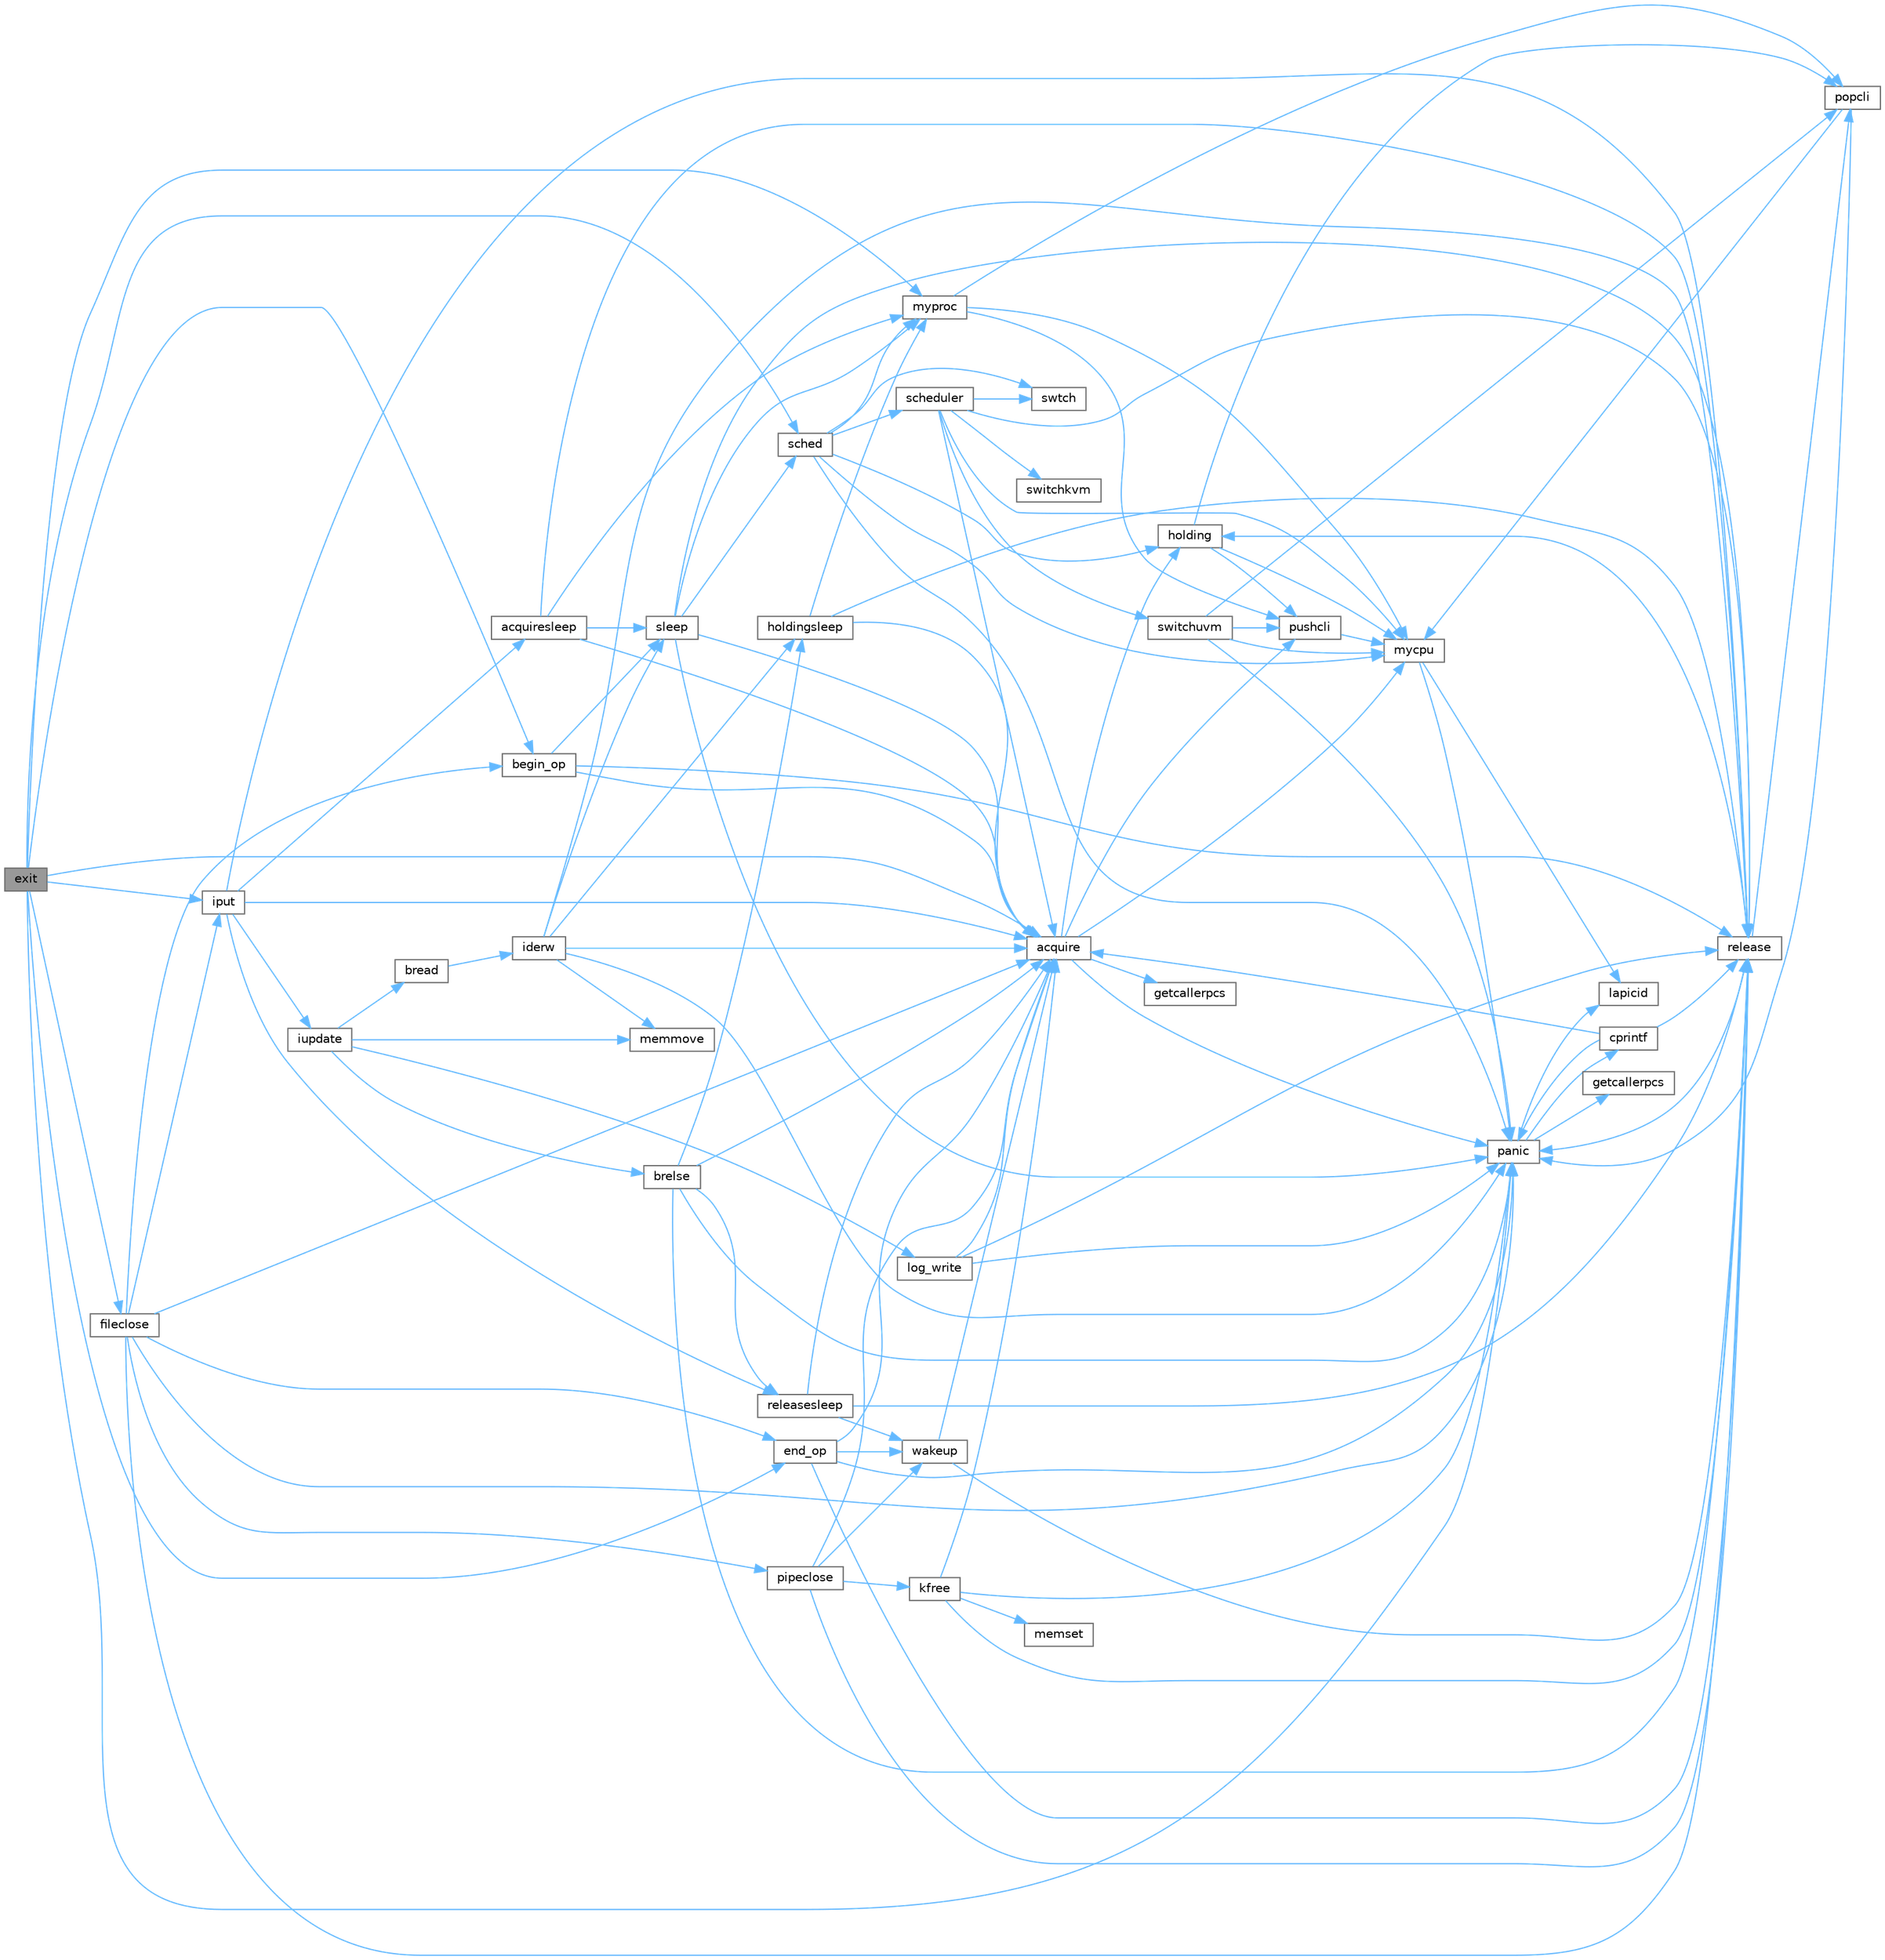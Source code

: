 digraph "exit"
{
 // LATEX_PDF_SIZE
  bgcolor="transparent";
  edge [fontname=Helvetica,fontsize=10,labelfontname=Helvetica,labelfontsize=10];
  node [fontname=Helvetica,fontsize=10,shape=box,height=0.2,width=0.4];
  rankdir="LR";
  Node1 [id="Node000001",label="exit",height=0.2,width=0.4,color="gray40", fillcolor="grey60", style="filled", fontcolor="black",tooltip=" "];
  Node1 -> Node2 [id="edge113_Node000001_Node000002",color="steelblue1",style="solid",tooltip=" "];
  Node2 [id="Node000002",label="acquire",height=0.2,width=0.4,color="grey40", fillcolor="white", style="filled",URL="$d3/d2d/spinlock_8c.html#aed377f16a085b00de3a4b32392adbdfb",tooltip=" "];
  Node2 -> Node3 [id="edge114_Node000002_Node000003",color="steelblue1",style="solid",tooltip=" "];
  Node3 [id="Node000003",label="getcallerpcs",height=0.2,width=0.4,color="grey40", fillcolor="white", style="filled",URL="$d3/d2d/spinlock_8c.html#a6ac35304ea80f01086b47edcc2328010",tooltip=" "];
  Node2 -> Node4 [id="edge115_Node000002_Node000004",color="steelblue1",style="solid",tooltip=" "];
  Node4 [id="Node000004",label="holding",height=0.2,width=0.4,color="grey40", fillcolor="white", style="filled",URL="$d3/d2d/spinlock_8c.html#aea48df3e5cfb903179ad3dc78ab502d9",tooltip=" "];
  Node4 -> Node5 [id="edge116_Node000004_Node000005",color="steelblue1",style="solid",tooltip=" "];
  Node5 [id="Node000005",label="mycpu",height=0.2,width=0.4,color="grey40", fillcolor="white", style="filled",URL="$d3/dda/proc_8c.html#ad427959ad025dabd8cd393b27ec39160",tooltip=" "];
  Node5 -> Node6 [id="edge117_Node000005_Node000006",color="steelblue1",style="solid",tooltip=" "];
  Node6 [id="Node000006",label="lapicid",height=0.2,width=0.4,color="grey40", fillcolor="white", style="filled",URL="$dc/df6/lapic_8c.html#a627f7996b64f99d885244a5102c85164",tooltip=" "];
  Node5 -> Node7 [id="edge118_Node000005_Node000007",color="steelblue1",style="solid",tooltip=" "];
  Node7 [id="Node000007",label="panic",height=0.2,width=0.4,color="grey40", fillcolor="white", style="filled",URL="$d0/d56/console_8c.html#a95c0aca5d6d7487933984f08b189917a",tooltip=" "];
  Node7 -> Node8 [id="edge119_Node000007_Node000008",color="steelblue1",style="solid",tooltip=" "];
  Node8 [id="Node000008",label="cprintf",height=0.2,width=0.4,color="grey40", fillcolor="white", style="filled",URL="$d0/d56/console_8c.html#a90f0742d846503e4ed1804f1df421ec6",tooltip=" "];
  Node8 -> Node2 [id="edge120_Node000008_Node000002",color="steelblue1",style="solid",tooltip=" "];
  Node8 -> Node7 [id="edge121_Node000008_Node000007",color="steelblue1",style="solid",tooltip=" "];
  Node8 -> Node9 [id="edge122_Node000008_Node000009",color="steelblue1",style="solid",tooltip=" "];
  Node9 [id="Node000009",label="release",height=0.2,width=0.4,color="grey40", fillcolor="white", style="filled",URL="$d3/d2d/spinlock_8c.html#a1cee376aa9a00e754bf5481cd5f3d97b",tooltip=" "];
  Node9 -> Node4 [id="edge123_Node000009_Node000004",color="steelblue1",style="solid",tooltip=" "];
  Node9 -> Node7 [id="edge124_Node000009_Node000007",color="steelblue1",style="solid",tooltip=" "];
  Node9 -> Node10 [id="edge125_Node000009_Node000010",color="steelblue1",style="solid",tooltip=" "];
  Node10 [id="Node000010",label="popcli",height=0.2,width=0.4,color="grey40", fillcolor="white", style="filled",URL="$d3/d2d/spinlock_8c.html#ae3424f669269fef400ce29c3aeb43fdb",tooltip=" "];
  Node10 -> Node5 [id="edge126_Node000010_Node000005",color="steelblue1",style="solid",tooltip=" "];
  Node10 -> Node7 [id="edge127_Node000010_Node000007",color="steelblue1",style="solid",tooltip=" "];
  Node7 -> Node11 [id="edge128_Node000007_Node000011",color="steelblue1",style="solid",tooltip=" "];
  Node11 [id="Node000011",label="getcallerpcs",height=0.2,width=0.4,color="grey40", fillcolor="white", style="filled",URL="$d5/d64/defs_8h.html#a4105de9e2969515d6c6c795c4386f69f",tooltip=" "];
  Node7 -> Node6 [id="edge129_Node000007_Node000006",color="steelblue1",style="solid",tooltip=" "];
  Node4 -> Node10 [id="edge130_Node000004_Node000010",color="steelblue1",style="solid",tooltip=" "];
  Node4 -> Node12 [id="edge131_Node000004_Node000012",color="steelblue1",style="solid",tooltip=" "];
  Node12 [id="Node000012",label="pushcli",height=0.2,width=0.4,color="grey40", fillcolor="white", style="filled",URL="$d3/d2d/spinlock_8c.html#a206b749d1b7768dadce61cbcde7e0f1c",tooltip=" "];
  Node12 -> Node5 [id="edge132_Node000012_Node000005",color="steelblue1",style="solid",tooltip=" "];
  Node2 -> Node5 [id="edge133_Node000002_Node000005",color="steelblue1",style="solid",tooltip=" "];
  Node2 -> Node7 [id="edge134_Node000002_Node000007",color="steelblue1",style="solid",tooltip=" "];
  Node2 -> Node12 [id="edge135_Node000002_Node000012",color="steelblue1",style="solid",tooltip=" "];
  Node1 -> Node13 [id="edge136_Node000001_Node000013",color="steelblue1",style="solid",tooltip=" "];
  Node13 [id="Node000013",label="begin_op",height=0.2,width=0.4,color="grey40", fillcolor="white", style="filled",URL="$d7/df8/log_8c.html#ac96aa31ffc0500e749c62c4d377c21c9",tooltip=" "];
  Node13 -> Node2 [id="edge137_Node000013_Node000002",color="steelblue1",style="solid",tooltip=" "];
  Node13 -> Node9 [id="edge138_Node000013_Node000009",color="steelblue1",style="solid",tooltip=" "];
  Node13 -> Node14 [id="edge139_Node000013_Node000014",color="steelblue1",style="solid",tooltip=" "];
  Node14 [id="Node000014",label="sleep",height=0.2,width=0.4,color="grey40", fillcolor="white", style="filled",URL="$d3/dda/proc_8c.html#ae70cc0370342e46f6db3bec367232457",tooltip=" "];
  Node14 -> Node2 [id="edge140_Node000014_Node000002",color="steelblue1",style="solid",tooltip=" "];
  Node14 -> Node15 [id="edge141_Node000014_Node000015",color="steelblue1",style="solid",tooltip=" "];
  Node15 [id="Node000015",label="myproc",height=0.2,width=0.4,color="grey40", fillcolor="white", style="filled",URL="$d3/dda/proc_8c.html#a41af0935f3989aae450cf8988cd9c3a9",tooltip=" "];
  Node15 -> Node5 [id="edge142_Node000015_Node000005",color="steelblue1",style="solid",tooltip=" "];
  Node15 -> Node10 [id="edge143_Node000015_Node000010",color="steelblue1",style="solid",tooltip=" "];
  Node15 -> Node12 [id="edge144_Node000015_Node000012",color="steelblue1",style="solid",tooltip=" "];
  Node14 -> Node7 [id="edge145_Node000014_Node000007",color="steelblue1",style="solid",tooltip=" "];
  Node14 -> Node9 [id="edge146_Node000014_Node000009",color="steelblue1",style="solid",tooltip=" "];
  Node14 -> Node16 [id="edge147_Node000014_Node000016",color="steelblue1",style="solid",tooltip=" "];
  Node16 [id="Node000016",label="sched",height=0.2,width=0.4,color="grey40", fillcolor="white", style="filled",URL="$d3/dda/proc_8c.html#ad788da91743c333b5bed7c4a0dd12365",tooltip=" "];
  Node16 -> Node4 [id="edge148_Node000016_Node000004",color="steelblue1",style="solid",tooltip=" "];
  Node16 -> Node5 [id="edge149_Node000016_Node000005",color="steelblue1",style="solid",tooltip=" "];
  Node16 -> Node15 [id="edge150_Node000016_Node000015",color="steelblue1",style="solid",tooltip=" "];
  Node16 -> Node7 [id="edge151_Node000016_Node000007",color="steelblue1",style="solid",tooltip=" "];
  Node16 -> Node17 [id="edge152_Node000016_Node000017",color="steelblue1",style="solid",tooltip=" "];
  Node17 [id="Node000017",label="scheduler",height=0.2,width=0.4,color="grey40", fillcolor="white", style="filled",URL="$d3/dda/proc_8c.html#a9fa00b0be5d3c4781048861e2506eb63",tooltip=" "];
  Node17 -> Node2 [id="edge153_Node000017_Node000002",color="steelblue1",style="solid",tooltip=" "];
  Node17 -> Node5 [id="edge154_Node000017_Node000005",color="steelblue1",style="solid",tooltip=" "];
  Node17 -> Node9 [id="edge155_Node000017_Node000009",color="steelblue1",style="solid",tooltip=" "];
  Node17 -> Node18 [id="edge156_Node000017_Node000018",color="steelblue1",style="solid",tooltip=" "];
  Node18 [id="Node000018",label="switchkvm",height=0.2,width=0.4,color="grey40", fillcolor="white", style="filled",URL="$de/de9/vm_8c.html#a02ca0670bc1fe12e38453082631ff360",tooltip=" "];
  Node17 -> Node19 [id="edge157_Node000017_Node000019",color="steelblue1",style="solid",tooltip=" "];
  Node19 [id="Node000019",label="switchuvm",height=0.2,width=0.4,color="grey40", fillcolor="white", style="filled",URL="$de/de9/vm_8c.html#a87c90f0ab2a1b11c2b55f4e483bb8493",tooltip=" "];
  Node19 -> Node5 [id="edge158_Node000019_Node000005",color="steelblue1",style="solid",tooltip=" "];
  Node19 -> Node7 [id="edge159_Node000019_Node000007",color="steelblue1",style="solid",tooltip=" "];
  Node19 -> Node10 [id="edge160_Node000019_Node000010",color="steelblue1",style="solid",tooltip=" "];
  Node19 -> Node12 [id="edge161_Node000019_Node000012",color="steelblue1",style="solid",tooltip=" "];
  Node17 -> Node20 [id="edge162_Node000017_Node000020",color="steelblue1",style="solid",tooltip=" "];
  Node20 [id="Node000020",label="swtch",height=0.2,width=0.4,color="grey40", fillcolor="white", style="filled",URL="$d5/d64/defs_8h.html#a1d9e7047d3dfb57809a2541d8387705e",tooltip=" "];
  Node16 -> Node20 [id="edge163_Node000016_Node000020",color="steelblue1",style="solid",tooltip=" "];
  Node1 -> Node21 [id="edge164_Node000001_Node000021",color="steelblue1",style="solid",tooltip=" "];
  Node21 [id="Node000021",label="end_op",height=0.2,width=0.4,color="grey40", fillcolor="white", style="filled",URL="$d7/df8/log_8c.html#ac0f12be0ca0de555e60b27b06a57a65b",tooltip=" "];
  Node21 -> Node2 [id="edge165_Node000021_Node000002",color="steelblue1",style="solid",tooltip=" "];
  Node21 -> Node7 [id="edge166_Node000021_Node000007",color="steelblue1",style="solid",tooltip=" "];
  Node21 -> Node9 [id="edge167_Node000021_Node000009",color="steelblue1",style="solid",tooltip=" "];
  Node21 -> Node22 [id="edge168_Node000021_Node000022",color="steelblue1",style="solid",tooltip=" "];
  Node22 [id="Node000022",label="wakeup",height=0.2,width=0.4,color="grey40", fillcolor="white", style="filled",URL="$d3/dda/proc_8c.html#a4a34d9f03e436cfa09b88f735f6ee952",tooltip=" "];
  Node22 -> Node2 [id="edge169_Node000022_Node000002",color="steelblue1",style="solid",tooltip=" "];
  Node22 -> Node9 [id="edge170_Node000022_Node000009",color="steelblue1",style="solid",tooltip=" "];
  Node1 -> Node23 [id="edge171_Node000001_Node000023",color="steelblue1",style="solid",tooltip=" "];
  Node23 [id="Node000023",label="fileclose",height=0.2,width=0.4,color="grey40", fillcolor="white", style="filled",URL="$d6/d13/file_8c.html#ae557c81ab89c24219146144bb6adaa2c",tooltip=" "];
  Node23 -> Node2 [id="edge172_Node000023_Node000002",color="steelblue1",style="solid",tooltip=" "];
  Node23 -> Node13 [id="edge173_Node000023_Node000013",color="steelblue1",style="solid",tooltip=" "];
  Node23 -> Node21 [id="edge174_Node000023_Node000021",color="steelblue1",style="solid",tooltip=" "];
  Node23 -> Node24 [id="edge175_Node000023_Node000024",color="steelblue1",style="solid",tooltip=" "];
  Node24 [id="Node000024",label="iput",height=0.2,width=0.4,color="grey40", fillcolor="white", style="filled",URL="$d2/d5a/fs_8c.html#ab3c447f135c68e4c3c1f8d5866f6e77b",tooltip=" "];
  Node24 -> Node2 [id="edge176_Node000024_Node000002",color="steelblue1",style="solid",tooltip=" "];
  Node24 -> Node25 [id="edge177_Node000024_Node000025",color="steelblue1",style="solid",tooltip=" "];
  Node25 [id="Node000025",label="acquiresleep",height=0.2,width=0.4,color="grey40", fillcolor="white", style="filled",URL="$d8/dd1/sleeplock_8c.html#aaad2d7a86d4859982dd9a132f5128ff2",tooltip=" "];
  Node25 -> Node2 [id="edge178_Node000025_Node000002",color="steelblue1",style="solid",tooltip=" "];
  Node25 -> Node15 [id="edge179_Node000025_Node000015",color="steelblue1",style="solid",tooltip=" "];
  Node25 -> Node9 [id="edge180_Node000025_Node000009",color="steelblue1",style="solid",tooltip=" "];
  Node25 -> Node14 [id="edge181_Node000025_Node000014",color="steelblue1",style="solid",tooltip=" "];
  Node24 -> Node26 [id="edge182_Node000024_Node000026",color="steelblue1",style="solid",tooltip=" "];
  Node26 [id="Node000026",label="iupdate",height=0.2,width=0.4,color="grey40", fillcolor="white", style="filled",URL="$d2/d5a/fs_8c.html#a7220afa8e5f4bea540eb95879ea7df6e",tooltip=" "];
  Node26 -> Node27 [id="edge183_Node000026_Node000027",color="steelblue1",style="solid",tooltip=" "];
  Node27 [id="Node000027",label="bread",height=0.2,width=0.4,color="grey40", fillcolor="white", style="filled",URL="$dc/de6/bio_8c.html#a30b8d2ef2300ed8e3d879a428fe39898",tooltip=" "];
  Node27 -> Node28 [id="edge184_Node000027_Node000028",color="steelblue1",style="solid",tooltip=" "];
  Node28 [id="Node000028",label="iderw",height=0.2,width=0.4,color="grey40", fillcolor="white", style="filled",URL="$da/d9b/memide_8c.html#a7f36b008f02088c86f76e98e05b55af5",tooltip=" "];
  Node28 -> Node2 [id="edge185_Node000028_Node000002",color="steelblue1",style="solid",tooltip=" "];
  Node28 -> Node29 [id="edge186_Node000028_Node000029",color="steelblue1",style="solid",tooltip=" "];
  Node29 [id="Node000029",label="holdingsleep",height=0.2,width=0.4,color="grey40", fillcolor="white", style="filled",URL="$d8/dd1/sleeplock_8c.html#a6fdbe54cbecd8fc67d74793b27adcf05",tooltip=" "];
  Node29 -> Node2 [id="edge187_Node000029_Node000002",color="steelblue1",style="solid",tooltip=" "];
  Node29 -> Node15 [id="edge188_Node000029_Node000015",color="steelblue1",style="solid",tooltip=" "];
  Node29 -> Node9 [id="edge189_Node000029_Node000009",color="steelblue1",style="solid",tooltip=" "];
  Node28 -> Node30 [id="edge190_Node000028_Node000030",color="steelblue1",style="solid",tooltip=" "];
  Node30 [id="Node000030",label="memmove",height=0.2,width=0.4,color="grey40", fillcolor="white", style="filled",URL="$d1/db0/string_8c.html#a07f97e2ed1ce37955192d52de8f4911f",tooltip=" "];
  Node28 -> Node7 [id="edge191_Node000028_Node000007",color="steelblue1",style="solid",tooltip=" "];
  Node28 -> Node9 [id="edge192_Node000028_Node000009",color="steelblue1",style="solid",tooltip=" "];
  Node28 -> Node14 [id="edge193_Node000028_Node000014",color="steelblue1",style="solid",tooltip=" "];
  Node26 -> Node31 [id="edge194_Node000026_Node000031",color="steelblue1",style="solid",tooltip=" "];
  Node31 [id="Node000031",label="brelse",height=0.2,width=0.4,color="grey40", fillcolor="white", style="filled",URL="$dc/de6/bio_8c.html#ab5335aeb503731104314321a78a6d727",tooltip=" "];
  Node31 -> Node2 [id="edge195_Node000031_Node000002",color="steelblue1",style="solid",tooltip=" "];
  Node31 -> Node29 [id="edge196_Node000031_Node000029",color="steelblue1",style="solid",tooltip=" "];
  Node31 -> Node7 [id="edge197_Node000031_Node000007",color="steelblue1",style="solid",tooltip=" "];
  Node31 -> Node9 [id="edge198_Node000031_Node000009",color="steelblue1",style="solid",tooltip=" "];
  Node31 -> Node32 [id="edge199_Node000031_Node000032",color="steelblue1",style="solid",tooltip=" "];
  Node32 [id="Node000032",label="releasesleep",height=0.2,width=0.4,color="grey40", fillcolor="white", style="filled",URL="$d8/dd1/sleeplock_8c.html#aa997067c2c9bfef15af6fa0a10c20f4a",tooltip=" "];
  Node32 -> Node2 [id="edge200_Node000032_Node000002",color="steelblue1",style="solid",tooltip=" "];
  Node32 -> Node9 [id="edge201_Node000032_Node000009",color="steelblue1",style="solid",tooltip=" "];
  Node32 -> Node22 [id="edge202_Node000032_Node000022",color="steelblue1",style="solid",tooltip=" "];
  Node26 -> Node33 [id="edge203_Node000026_Node000033",color="steelblue1",style="solid",tooltip=" "];
  Node33 [id="Node000033",label="log_write",height=0.2,width=0.4,color="grey40", fillcolor="white", style="filled",URL="$d7/df8/log_8c.html#a7eacb0fbebe5ce4c7d3ddea15908b13d",tooltip=" "];
  Node33 -> Node2 [id="edge204_Node000033_Node000002",color="steelblue1",style="solid",tooltip=" "];
  Node33 -> Node7 [id="edge205_Node000033_Node000007",color="steelblue1",style="solid",tooltip=" "];
  Node33 -> Node9 [id="edge206_Node000033_Node000009",color="steelblue1",style="solid",tooltip=" "];
  Node26 -> Node30 [id="edge207_Node000026_Node000030",color="steelblue1",style="solid",tooltip=" "];
  Node24 -> Node9 [id="edge208_Node000024_Node000009",color="steelblue1",style="solid",tooltip=" "];
  Node24 -> Node32 [id="edge209_Node000024_Node000032",color="steelblue1",style="solid",tooltip=" "];
  Node23 -> Node7 [id="edge210_Node000023_Node000007",color="steelblue1",style="solid",tooltip=" "];
  Node23 -> Node34 [id="edge211_Node000023_Node000034",color="steelblue1",style="solid",tooltip=" "];
  Node34 [id="Node000034",label="pipeclose",height=0.2,width=0.4,color="grey40", fillcolor="white", style="filled",URL="$d1/d47/pipe_8c.html#a48642f54734698f6f881ee07723292cb",tooltip=" "];
  Node34 -> Node2 [id="edge212_Node000034_Node000002",color="steelblue1",style="solid",tooltip=" "];
  Node34 -> Node35 [id="edge213_Node000034_Node000035",color="steelblue1",style="solid",tooltip=" "];
  Node35 [id="Node000035",label="kfree",height=0.2,width=0.4,color="grey40", fillcolor="white", style="filled",URL="$d4/def/kalloc_8c.html#aced59ecf8411235f6dffc065236711a5",tooltip=" "];
  Node35 -> Node2 [id="edge214_Node000035_Node000002",color="steelblue1",style="solid",tooltip=" "];
  Node35 -> Node36 [id="edge215_Node000035_Node000036",color="steelblue1",style="solid",tooltip=" "];
  Node36 [id="Node000036",label="memset",height=0.2,width=0.4,color="grey40", fillcolor="white", style="filled",URL="$db/d8a/ulib_8c.html#aa9cdc2409c15ccd5ee3b2031576f4093",tooltip=" "];
  Node35 -> Node7 [id="edge216_Node000035_Node000007",color="steelblue1",style="solid",tooltip=" "];
  Node35 -> Node9 [id="edge217_Node000035_Node000009",color="steelblue1",style="solid",tooltip=" "];
  Node34 -> Node9 [id="edge218_Node000034_Node000009",color="steelblue1",style="solid",tooltip=" "];
  Node34 -> Node22 [id="edge219_Node000034_Node000022",color="steelblue1",style="solid",tooltip=" "];
  Node23 -> Node9 [id="edge220_Node000023_Node000009",color="steelblue1",style="solid",tooltip=" "];
  Node1 -> Node24 [id="edge221_Node000001_Node000024",color="steelblue1",style="solid",tooltip=" "];
  Node1 -> Node15 [id="edge222_Node000001_Node000015",color="steelblue1",style="solid",tooltip=" "];
  Node1 -> Node7 [id="edge223_Node000001_Node000007",color="steelblue1",style="solid",tooltip=" "];
  Node1 -> Node16 [id="edge224_Node000001_Node000016",color="steelblue1",style="solid",tooltip=" "];
}
